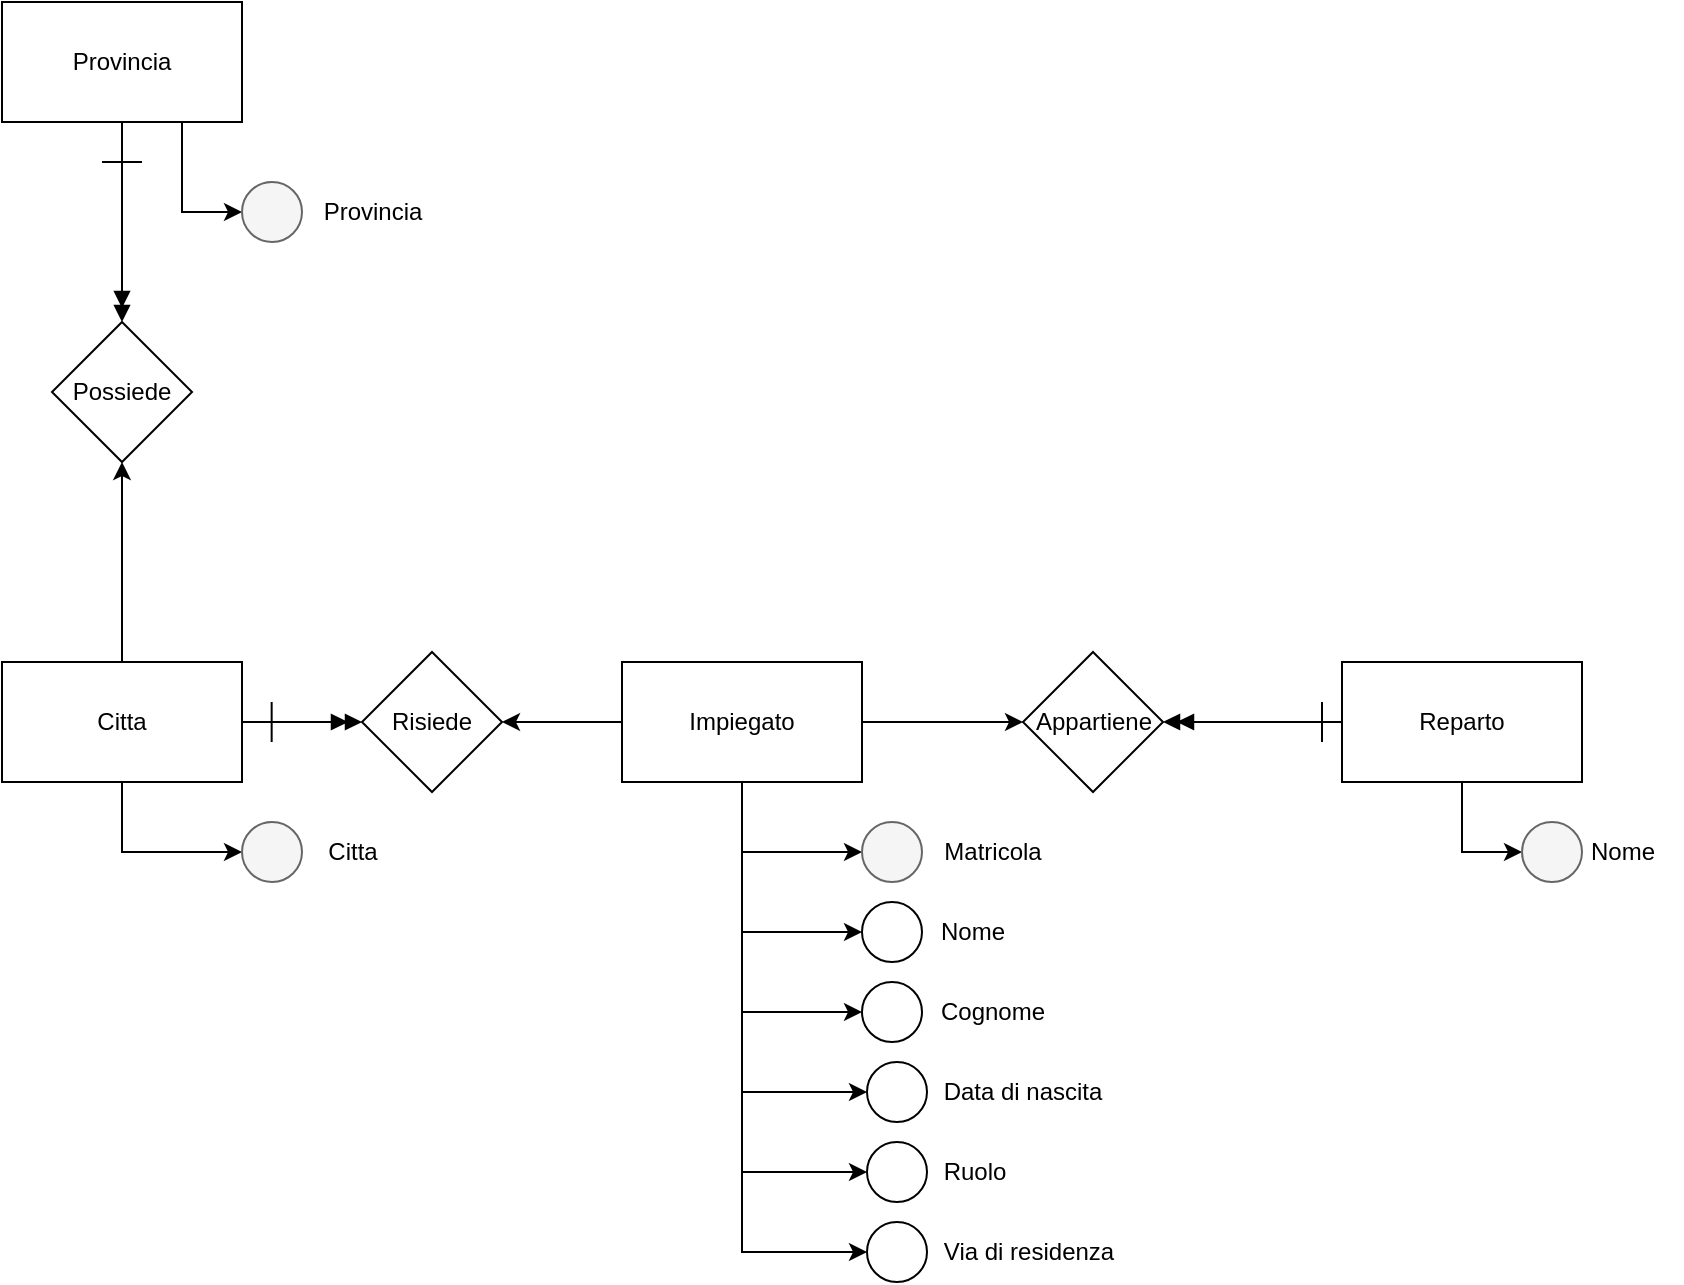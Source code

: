 <mxfile version="24.2.5" type="device">
  <diagram name="Pagina-1" id="NZTGYgn6og5NZza3zPcK">
    <mxGraphModel dx="733" dy="443" grid="1" gridSize="10" guides="1" tooltips="1" connect="1" arrows="1" fold="1" page="1" pageScale="1" pageWidth="827" pageHeight="1169" math="0" shadow="0">
      <root>
        <mxCell id="0" />
        <mxCell id="1" parent="0" />
        <mxCell id="TwlZA3F9hRCMoFqiWinC-15" style="edgeStyle=orthogonalEdgeStyle;rounded=0;orthogonalLoop=1;jettySize=auto;html=1;entryX=0;entryY=0.5;entryDx=0;entryDy=0;" edge="1" parent="1" source="TwlZA3F9hRCMoFqiWinC-1" target="TwlZA3F9hRCMoFqiWinC-2">
          <mxGeometry relative="1" as="geometry" />
        </mxCell>
        <mxCell id="TwlZA3F9hRCMoFqiWinC-16" style="edgeStyle=orthogonalEdgeStyle;rounded=0;orthogonalLoop=1;jettySize=auto;html=1;entryX=0;entryY=0.5;entryDx=0;entryDy=0;" edge="1" parent="1" source="TwlZA3F9hRCMoFqiWinC-1" target="TwlZA3F9hRCMoFqiWinC-4">
          <mxGeometry relative="1" as="geometry" />
        </mxCell>
        <mxCell id="TwlZA3F9hRCMoFqiWinC-17" style="edgeStyle=orthogonalEdgeStyle;rounded=0;orthogonalLoop=1;jettySize=auto;html=1;entryX=0;entryY=0.5;entryDx=0;entryDy=0;" edge="1" parent="1" source="TwlZA3F9hRCMoFqiWinC-1" target="TwlZA3F9hRCMoFqiWinC-7">
          <mxGeometry relative="1" as="geometry" />
        </mxCell>
        <mxCell id="TwlZA3F9hRCMoFqiWinC-18" style="edgeStyle=orthogonalEdgeStyle;rounded=0;orthogonalLoop=1;jettySize=auto;html=1;entryX=0;entryY=0.5;entryDx=0;entryDy=0;" edge="1" parent="1" source="TwlZA3F9hRCMoFqiWinC-1" target="TwlZA3F9hRCMoFqiWinC-9">
          <mxGeometry relative="1" as="geometry">
            <Array as="points">
              <mxPoint x="370" y="635" />
            </Array>
          </mxGeometry>
        </mxCell>
        <mxCell id="TwlZA3F9hRCMoFqiWinC-19" style="edgeStyle=orthogonalEdgeStyle;rounded=0;orthogonalLoop=1;jettySize=auto;html=1;entryX=0;entryY=0.5;entryDx=0;entryDy=0;" edge="1" parent="1" source="TwlZA3F9hRCMoFqiWinC-1" target="TwlZA3F9hRCMoFqiWinC-11">
          <mxGeometry relative="1" as="geometry">
            <Array as="points">
              <mxPoint x="370" y="675" />
            </Array>
          </mxGeometry>
        </mxCell>
        <mxCell id="TwlZA3F9hRCMoFqiWinC-20" style="edgeStyle=orthogonalEdgeStyle;rounded=0;orthogonalLoop=1;jettySize=auto;html=1;entryX=0;entryY=0.5;entryDx=0;entryDy=0;" edge="1" parent="1" source="TwlZA3F9hRCMoFqiWinC-1" target="TwlZA3F9hRCMoFqiWinC-13">
          <mxGeometry relative="1" as="geometry">
            <Array as="points">
              <mxPoint x="370" y="715" />
            </Array>
          </mxGeometry>
        </mxCell>
        <mxCell id="TwlZA3F9hRCMoFqiWinC-35" style="edgeStyle=orthogonalEdgeStyle;rounded=0;orthogonalLoop=1;jettySize=auto;html=1;entryX=0;entryY=0.5;entryDx=0;entryDy=0;" edge="1" parent="1" source="TwlZA3F9hRCMoFqiWinC-1" target="TwlZA3F9hRCMoFqiWinC-34">
          <mxGeometry relative="1" as="geometry" />
        </mxCell>
        <mxCell id="TwlZA3F9hRCMoFqiWinC-39" style="edgeStyle=orthogonalEdgeStyle;rounded=0;orthogonalLoop=1;jettySize=auto;html=1;entryX=1;entryY=0.5;entryDx=0;entryDy=0;" edge="1" parent="1" source="TwlZA3F9hRCMoFqiWinC-1" target="TwlZA3F9hRCMoFqiWinC-38">
          <mxGeometry relative="1" as="geometry" />
        </mxCell>
        <mxCell id="TwlZA3F9hRCMoFqiWinC-1" value="Impiegato" style="rounded=0;whiteSpace=wrap;html=1;" vertex="1" parent="1">
          <mxGeometry x="310" y="420" width="120" height="60" as="geometry" />
        </mxCell>
        <mxCell id="TwlZA3F9hRCMoFqiWinC-2" value="" style="ellipse;whiteSpace=wrap;html=1;aspect=fixed;fillColor=#f5f5f5;fontColor=#333333;strokeColor=#666666;" vertex="1" parent="1">
          <mxGeometry x="430" y="500" width="30" height="30" as="geometry" />
        </mxCell>
        <mxCell id="TwlZA3F9hRCMoFqiWinC-3" value="Matricola" style="text;html=1;align=center;verticalAlign=middle;resizable=0;points=[];autosize=1;strokeColor=none;fillColor=none;" vertex="1" parent="1">
          <mxGeometry x="460" y="500" width="70" height="30" as="geometry" />
        </mxCell>
        <mxCell id="TwlZA3F9hRCMoFqiWinC-4" value="" style="ellipse;whiteSpace=wrap;html=1;aspect=fixed;" vertex="1" parent="1">
          <mxGeometry x="430" y="540" width="30" height="30" as="geometry" />
        </mxCell>
        <mxCell id="TwlZA3F9hRCMoFqiWinC-5" value="Nome" style="text;html=1;align=center;verticalAlign=middle;resizable=0;points=[];autosize=1;strokeColor=none;fillColor=none;" vertex="1" parent="1">
          <mxGeometry x="455" y="540" width="60" height="30" as="geometry" />
        </mxCell>
        <mxCell id="TwlZA3F9hRCMoFqiWinC-7" value="" style="ellipse;whiteSpace=wrap;html=1;aspect=fixed;" vertex="1" parent="1">
          <mxGeometry x="430" y="580" width="30" height="30" as="geometry" />
        </mxCell>
        <mxCell id="TwlZA3F9hRCMoFqiWinC-8" value="Cognome" style="text;html=1;align=center;verticalAlign=middle;resizable=0;points=[];autosize=1;strokeColor=none;fillColor=none;" vertex="1" parent="1">
          <mxGeometry x="455" y="580" width="80" height="30" as="geometry" />
        </mxCell>
        <mxCell id="TwlZA3F9hRCMoFqiWinC-9" value="" style="ellipse;whiteSpace=wrap;html=1;aspect=fixed;" vertex="1" parent="1">
          <mxGeometry x="432.5" y="620" width="30" height="30" as="geometry" />
        </mxCell>
        <mxCell id="TwlZA3F9hRCMoFqiWinC-10" value="Data di nascita" style="text;html=1;align=center;verticalAlign=middle;resizable=0;points=[];autosize=1;strokeColor=none;fillColor=none;" vertex="1" parent="1">
          <mxGeometry x="460" y="620" width="100" height="30" as="geometry" />
        </mxCell>
        <mxCell id="TwlZA3F9hRCMoFqiWinC-11" value="" style="ellipse;whiteSpace=wrap;html=1;aspect=fixed;" vertex="1" parent="1">
          <mxGeometry x="432.5" y="660" width="30" height="30" as="geometry" />
        </mxCell>
        <mxCell id="TwlZA3F9hRCMoFqiWinC-12" value="Ruolo" style="text;html=1;align=center;verticalAlign=middle;resizable=0;points=[];autosize=1;strokeColor=none;fillColor=none;" vertex="1" parent="1">
          <mxGeometry x="460.5" y="660" width="50" height="30" as="geometry" />
        </mxCell>
        <mxCell id="TwlZA3F9hRCMoFqiWinC-13" value="" style="ellipse;whiteSpace=wrap;html=1;aspect=fixed;" vertex="1" parent="1">
          <mxGeometry x="432.5" y="700" width="30" height="30" as="geometry" />
        </mxCell>
        <mxCell id="TwlZA3F9hRCMoFqiWinC-14" value="Via di residenza" style="text;html=1;align=center;verticalAlign=middle;resizable=0;points=[];autosize=1;strokeColor=none;fillColor=none;" vertex="1" parent="1">
          <mxGeometry x="458" y="700" width="110" height="30" as="geometry" />
        </mxCell>
        <mxCell id="TwlZA3F9hRCMoFqiWinC-24" style="edgeStyle=orthogonalEdgeStyle;rounded=0;orthogonalLoop=1;jettySize=auto;html=1;entryX=0;entryY=0.5;entryDx=0;entryDy=0;" edge="1" parent="1" source="TwlZA3F9hRCMoFqiWinC-21" target="TwlZA3F9hRCMoFqiWinC-22">
          <mxGeometry relative="1" as="geometry" />
        </mxCell>
        <mxCell id="TwlZA3F9hRCMoFqiWinC-36" style="edgeStyle=orthogonalEdgeStyle;rounded=0;orthogonalLoop=1;jettySize=auto;html=1;entryX=1;entryY=0.5;entryDx=0;entryDy=0;endArrow=doubleBlock;endFill=1;" edge="1" parent="1" source="TwlZA3F9hRCMoFqiWinC-21" target="TwlZA3F9hRCMoFqiWinC-34">
          <mxGeometry relative="1" as="geometry" />
        </mxCell>
        <mxCell id="TwlZA3F9hRCMoFqiWinC-21" value="Reparto" style="rounded=0;whiteSpace=wrap;html=1;" vertex="1" parent="1">
          <mxGeometry x="670" y="420" width="120" height="60" as="geometry" />
        </mxCell>
        <mxCell id="TwlZA3F9hRCMoFqiWinC-22" value="" style="ellipse;whiteSpace=wrap;html=1;aspect=fixed;fillColor=#f5f5f5;fontColor=#333333;strokeColor=#666666;" vertex="1" parent="1">
          <mxGeometry x="760" y="500" width="30" height="30" as="geometry" />
        </mxCell>
        <mxCell id="TwlZA3F9hRCMoFqiWinC-23" value="Nome" style="text;html=1;align=center;verticalAlign=middle;resizable=0;points=[];autosize=1;strokeColor=none;fillColor=none;" vertex="1" parent="1">
          <mxGeometry x="780" y="500" width="60" height="30" as="geometry" />
        </mxCell>
        <mxCell id="TwlZA3F9hRCMoFqiWinC-28" style="edgeStyle=orthogonalEdgeStyle;rounded=0;orthogonalLoop=1;jettySize=auto;html=1;entryX=0;entryY=0.5;entryDx=0;entryDy=0;" edge="1" parent="1" source="TwlZA3F9hRCMoFqiWinC-25" target="TwlZA3F9hRCMoFqiWinC-26">
          <mxGeometry relative="1" as="geometry">
            <Array as="points">
              <mxPoint x="90" y="195" />
            </Array>
          </mxGeometry>
        </mxCell>
        <mxCell id="TwlZA3F9hRCMoFqiWinC-44" style="edgeStyle=orthogonalEdgeStyle;rounded=0;orthogonalLoop=1;jettySize=auto;html=1;entryX=0.5;entryY=0;entryDx=0;entryDy=0;endArrow=doubleBlock;endFill=1;" edge="1" parent="1" source="TwlZA3F9hRCMoFqiWinC-25" target="TwlZA3F9hRCMoFqiWinC-43">
          <mxGeometry relative="1" as="geometry" />
        </mxCell>
        <mxCell id="TwlZA3F9hRCMoFqiWinC-25" value="Provincia" style="rounded=0;whiteSpace=wrap;html=1;" vertex="1" parent="1">
          <mxGeometry y="90" width="120" height="60" as="geometry" />
        </mxCell>
        <mxCell id="TwlZA3F9hRCMoFqiWinC-26" value="" style="ellipse;whiteSpace=wrap;html=1;aspect=fixed;fillColor=#f5f5f5;fontColor=#333333;strokeColor=#666666;" vertex="1" parent="1">
          <mxGeometry x="120" y="180" width="30" height="30" as="geometry" />
        </mxCell>
        <mxCell id="TwlZA3F9hRCMoFqiWinC-27" value="Provincia" style="text;html=1;align=center;verticalAlign=middle;resizable=0;points=[];autosize=1;strokeColor=none;fillColor=none;" vertex="1" parent="1">
          <mxGeometry x="150" y="180" width="70" height="30" as="geometry" />
        </mxCell>
        <mxCell id="TwlZA3F9hRCMoFqiWinC-32" style="edgeStyle=orthogonalEdgeStyle;rounded=0;orthogonalLoop=1;jettySize=auto;html=1;entryX=0;entryY=0.5;entryDx=0;entryDy=0;" edge="1" parent="1" source="TwlZA3F9hRCMoFqiWinC-29" target="TwlZA3F9hRCMoFqiWinC-30">
          <mxGeometry relative="1" as="geometry" />
        </mxCell>
        <mxCell id="TwlZA3F9hRCMoFqiWinC-40" style="edgeStyle=orthogonalEdgeStyle;rounded=0;orthogonalLoop=1;jettySize=auto;html=1;entryX=0;entryY=0.5;entryDx=0;entryDy=0;endArrow=doubleBlock;endFill=1;" edge="1" parent="1" source="TwlZA3F9hRCMoFqiWinC-29" target="TwlZA3F9hRCMoFqiWinC-38">
          <mxGeometry relative="1" as="geometry" />
        </mxCell>
        <mxCell id="TwlZA3F9hRCMoFqiWinC-45" style="edgeStyle=orthogonalEdgeStyle;rounded=0;orthogonalLoop=1;jettySize=auto;html=1;entryX=0.5;entryY=1;entryDx=0;entryDy=0;" edge="1" parent="1" source="TwlZA3F9hRCMoFqiWinC-29" target="TwlZA3F9hRCMoFqiWinC-43">
          <mxGeometry relative="1" as="geometry" />
        </mxCell>
        <mxCell id="TwlZA3F9hRCMoFqiWinC-29" value="Citta" style="rounded=0;whiteSpace=wrap;html=1;" vertex="1" parent="1">
          <mxGeometry y="420" width="120" height="60" as="geometry" />
        </mxCell>
        <mxCell id="TwlZA3F9hRCMoFqiWinC-30" value="" style="ellipse;whiteSpace=wrap;html=1;aspect=fixed;fillColor=#f5f5f5;fontColor=#333333;strokeColor=#666666;" vertex="1" parent="1">
          <mxGeometry x="120" y="500" width="30" height="30" as="geometry" />
        </mxCell>
        <mxCell id="TwlZA3F9hRCMoFqiWinC-31" value="Citta" style="text;html=1;align=center;verticalAlign=middle;resizable=0;points=[];autosize=1;strokeColor=none;fillColor=none;" vertex="1" parent="1">
          <mxGeometry x="150" y="500" width="50" height="30" as="geometry" />
        </mxCell>
        <mxCell id="TwlZA3F9hRCMoFqiWinC-34" value="Appartiene" style="rhombus;whiteSpace=wrap;html=1;" vertex="1" parent="1">
          <mxGeometry x="510.5" y="415" width="70" height="70" as="geometry" />
        </mxCell>
        <mxCell id="TwlZA3F9hRCMoFqiWinC-37" value="" style="endArrow=none;html=1;rounded=0;" edge="1" parent="1">
          <mxGeometry width="50" height="50" relative="1" as="geometry">
            <mxPoint x="660" y="460" as="sourcePoint" />
            <mxPoint x="660" y="440" as="targetPoint" />
          </mxGeometry>
        </mxCell>
        <mxCell id="TwlZA3F9hRCMoFqiWinC-38" value="Risiede" style="rhombus;whiteSpace=wrap;html=1;" vertex="1" parent="1">
          <mxGeometry x="180" y="415" width="70" height="70" as="geometry" />
        </mxCell>
        <mxCell id="TwlZA3F9hRCMoFqiWinC-41" value="" style="endArrow=none;html=1;rounded=0;" edge="1" parent="1">
          <mxGeometry width="50" height="50" relative="1" as="geometry">
            <mxPoint x="134.83" y="460" as="sourcePoint" />
            <mxPoint x="134.83" y="440" as="targetPoint" />
          </mxGeometry>
        </mxCell>
        <mxCell id="TwlZA3F9hRCMoFqiWinC-43" value="Possiede" style="rhombus;whiteSpace=wrap;html=1;" vertex="1" parent="1">
          <mxGeometry x="25" y="250" width="70" height="70" as="geometry" />
        </mxCell>
        <mxCell id="TwlZA3F9hRCMoFqiWinC-46" value="" style="endArrow=none;html=1;rounded=0;" edge="1" parent="1">
          <mxGeometry width="50" height="50" relative="1" as="geometry">
            <mxPoint x="50" y="170" as="sourcePoint" />
            <mxPoint x="70" y="170" as="targetPoint" />
          </mxGeometry>
        </mxCell>
      </root>
    </mxGraphModel>
  </diagram>
</mxfile>
